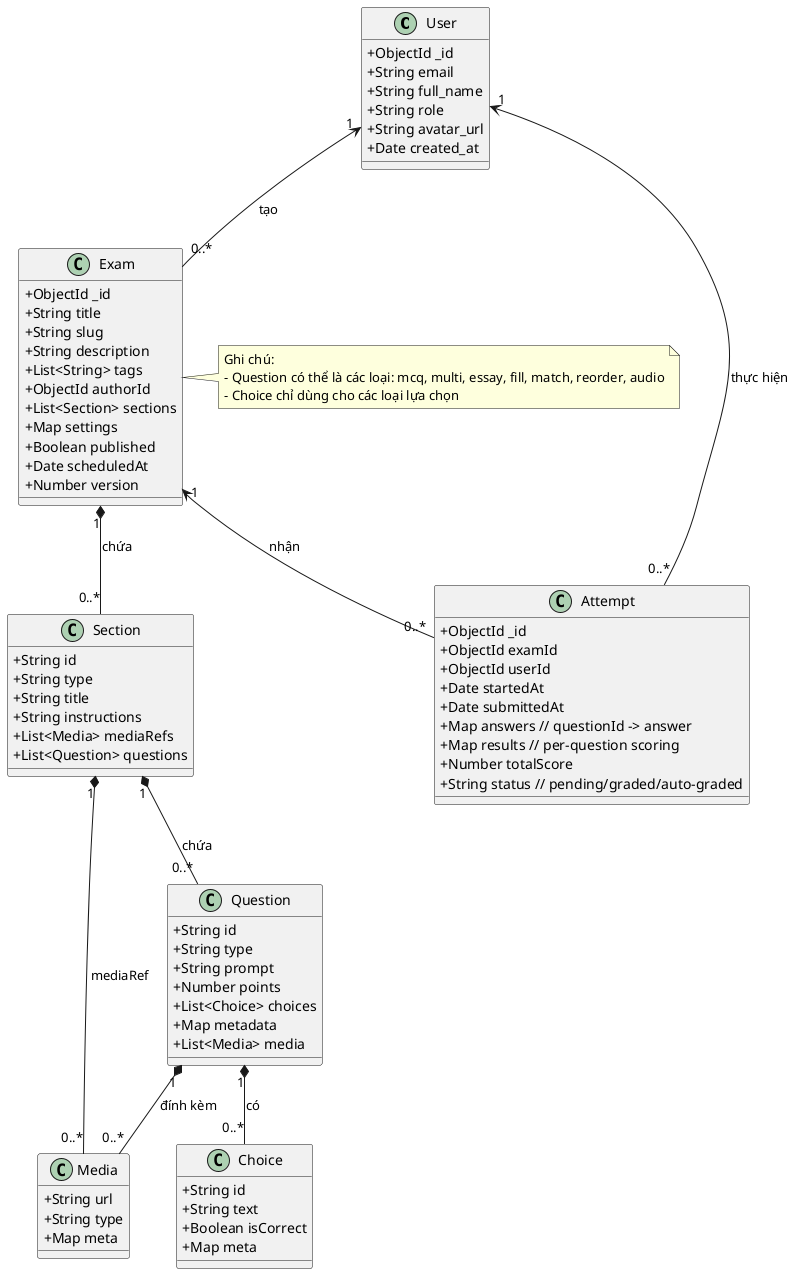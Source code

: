 @startuml
' Class diagram for IELTS platform (Vietnamese labels)
' Entities: User, Exam, Section, Question, Choice, Media, Attempt/Submission

skinparam classAttributeIconSize 0

class User {
  +ObjectId _id
  +String email
  +String full_name
  +String role
  +String avatar_url
  +Date created_at
}

class Media {
  +String url
  +String type
  +Map meta
}

class Choice {
  +String id
  +String text
  +Boolean isCorrect
  +Map meta
}

class Question {
  +String id
  +String type
  +String prompt
  +Number points
  +List<Choice> choices
  +Map metadata
  +List<Media> media
}

class Section {
  +String id
  +String type
  +String title
  +String instructions
  +List<Media> mediaRefs
  +List<Question> questions
}

class Exam {
  +ObjectId _id
  +String title
  +String slug
  +String description
  +List<String> tags
  +ObjectId authorId
  +List<Section> sections
  +Map settings
  +Boolean published
  +Date scheduledAt
  +Number version
}

class Attempt {
  +ObjectId _id
  +ObjectId examId
  +ObjectId userId
  +Date startedAt
  +Date submittedAt
  +Map answers // questionId -> answer
  +Map results // per-question scoring
  +Number totalScore
  +String status // pending/graded/auto-graded
}

' Relationships (composition/aggregation)
User "1" <-- "0..*" Attempt : thực hiện
User "1" <-- "0..*" Exam : tạo
Exam "1" *-- "0..*" Section : chứa
Section "1" *-- "0..*" Question : chứa
Question "1" *-- "0..*" Choice : có
Question "1" *-- "0..*" Media : đính kèm
Section "1" *-- "0..*" Media : mediaRef
Exam "1" <-- "0..*" Attempt : nhận

note right of Exam
  Ghi chú:
  - Question có thể là các loại: mcq, multi, essay, fill, match, reorder, audio
  - Choice chỉ dùng cho các loại lựa chọn
end note

@enduml
